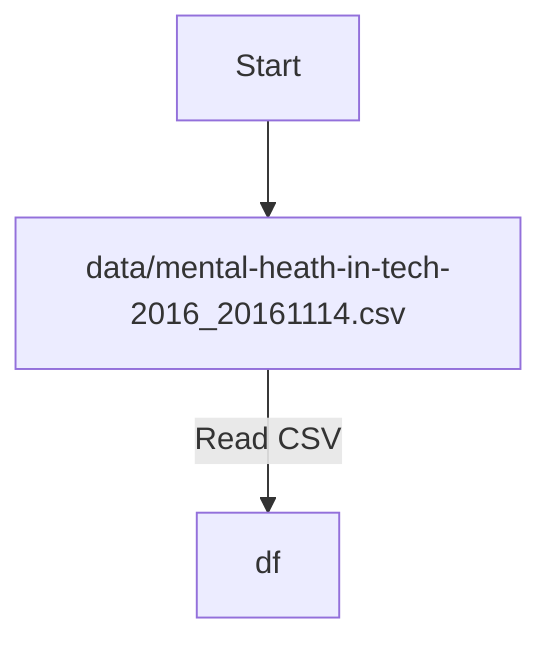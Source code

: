 flowchart TD
    A["Start"] --> B["data/mental-heath-in-tech-2016_20161114.csv"]
    B -- "Read CSV" --> C["df"]